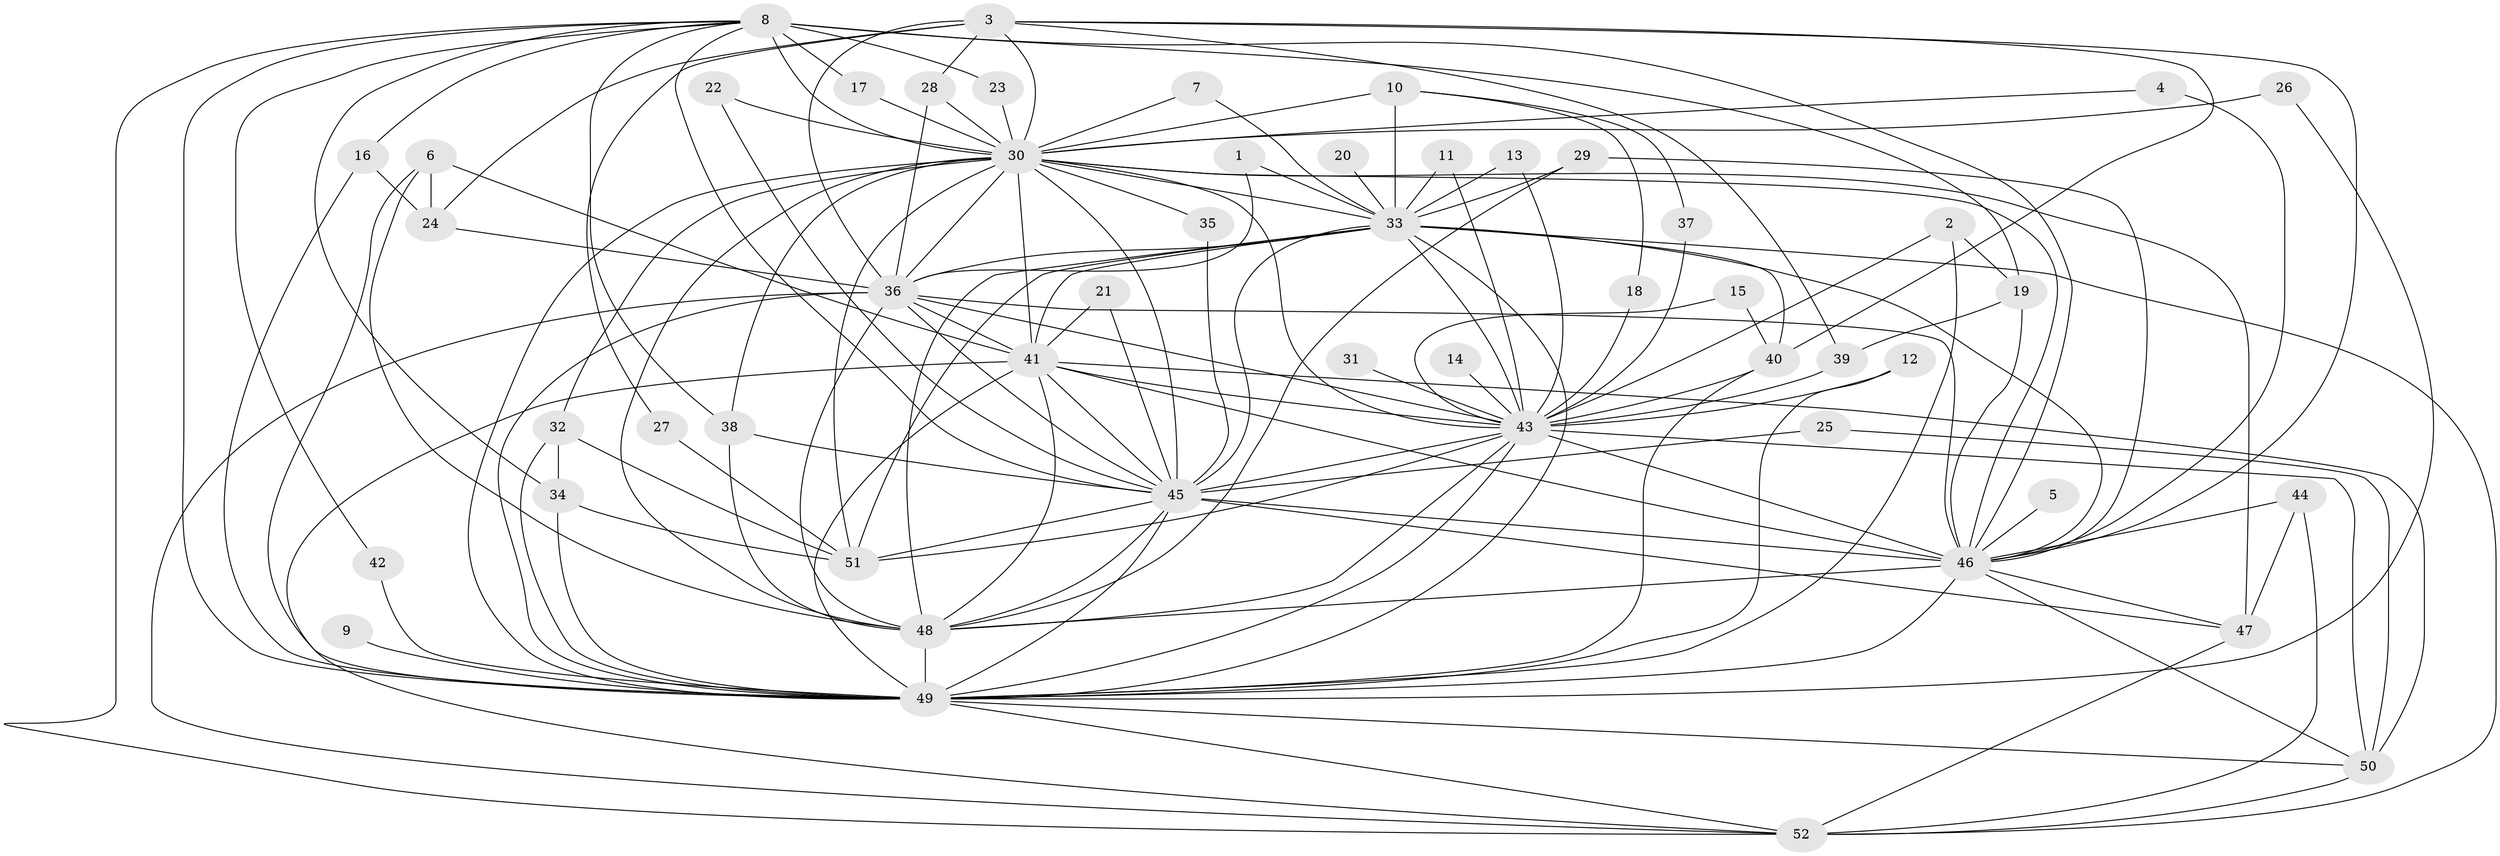// original degree distribution, {25: 0.019417475728155338, 14: 0.009708737864077669, 21: 0.019417475728155338, 15: 0.009708737864077669, 24: 0.009708737864077669, 26: 0.009708737864077669, 13: 0.009708737864077669, 17: 0.009708737864077669, 7: 0.019417475728155338, 2: 0.5242718446601942, 6: 0.02912621359223301, 4: 0.06796116504854369, 3: 0.20388349514563106, 5: 0.05825242718446602}
// Generated by graph-tools (version 1.1) at 2025/49/03/09/25 03:49:42]
// undirected, 52 vertices, 145 edges
graph export_dot {
graph [start="1"]
  node [color=gray90,style=filled];
  1;
  2;
  3;
  4;
  5;
  6;
  7;
  8;
  9;
  10;
  11;
  12;
  13;
  14;
  15;
  16;
  17;
  18;
  19;
  20;
  21;
  22;
  23;
  24;
  25;
  26;
  27;
  28;
  29;
  30;
  31;
  32;
  33;
  34;
  35;
  36;
  37;
  38;
  39;
  40;
  41;
  42;
  43;
  44;
  45;
  46;
  47;
  48;
  49;
  50;
  51;
  52;
  1 -- 33 [weight=1.0];
  1 -- 36 [weight=1.0];
  2 -- 19 [weight=1.0];
  2 -- 43 [weight=1.0];
  2 -- 49 [weight=1.0];
  3 -- 24 [weight=1.0];
  3 -- 27 [weight=1.0];
  3 -- 28 [weight=1.0];
  3 -- 30 [weight=1.0];
  3 -- 36 [weight=1.0];
  3 -- 39 [weight=1.0];
  3 -- 40 [weight=1.0];
  3 -- 46 [weight=1.0];
  4 -- 30 [weight=1.0];
  4 -- 46 [weight=1.0];
  5 -- 46 [weight=1.0];
  6 -- 24 [weight=1.0];
  6 -- 41 [weight=1.0];
  6 -- 48 [weight=1.0];
  6 -- 49 [weight=1.0];
  7 -- 30 [weight=1.0];
  7 -- 33 [weight=1.0];
  8 -- 16 [weight=1.0];
  8 -- 17 [weight=1.0];
  8 -- 19 [weight=1.0];
  8 -- 23 [weight=1.0];
  8 -- 30 [weight=3.0];
  8 -- 34 [weight=1.0];
  8 -- 38 [weight=1.0];
  8 -- 42 [weight=1.0];
  8 -- 45 [weight=1.0];
  8 -- 46 [weight=2.0];
  8 -- 49 [weight=1.0];
  8 -- 52 [weight=1.0];
  9 -- 49 [weight=1.0];
  10 -- 18 [weight=1.0];
  10 -- 30 [weight=1.0];
  10 -- 33 [weight=2.0];
  10 -- 37 [weight=1.0];
  11 -- 33 [weight=1.0];
  11 -- 43 [weight=1.0];
  12 -- 43 [weight=1.0];
  12 -- 49 [weight=1.0];
  13 -- 33 [weight=1.0];
  13 -- 43 [weight=1.0];
  14 -- 43 [weight=1.0];
  15 -- 40 [weight=1.0];
  15 -- 43 [weight=1.0];
  16 -- 24 [weight=1.0];
  16 -- 49 [weight=1.0];
  17 -- 30 [weight=1.0];
  18 -- 43 [weight=1.0];
  19 -- 39 [weight=1.0];
  19 -- 46 [weight=1.0];
  20 -- 33 [weight=1.0];
  21 -- 41 [weight=1.0];
  21 -- 45 [weight=1.0];
  22 -- 30 [weight=1.0];
  22 -- 45 [weight=1.0];
  23 -- 30 [weight=1.0];
  24 -- 36 [weight=1.0];
  25 -- 45 [weight=1.0];
  25 -- 50 [weight=1.0];
  26 -- 30 [weight=1.0];
  26 -- 49 [weight=1.0];
  27 -- 51 [weight=1.0];
  28 -- 30 [weight=2.0];
  28 -- 36 [weight=1.0];
  29 -- 33 [weight=1.0];
  29 -- 46 [weight=1.0];
  29 -- 48 [weight=1.0];
  30 -- 32 [weight=1.0];
  30 -- 33 [weight=2.0];
  30 -- 35 [weight=1.0];
  30 -- 36 [weight=2.0];
  30 -- 38 [weight=1.0];
  30 -- 41 [weight=2.0];
  30 -- 43 [weight=2.0];
  30 -- 45 [weight=2.0];
  30 -- 46 [weight=3.0];
  30 -- 47 [weight=3.0];
  30 -- 48 [weight=2.0];
  30 -- 49 [weight=3.0];
  30 -- 51 [weight=1.0];
  31 -- 43 [weight=1.0];
  32 -- 34 [weight=1.0];
  32 -- 49 [weight=1.0];
  32 -- 51 [weight=1.0];
  33 -- 36 [weight=1.0];
  33 -- 40 [weight=1.0];
  33 -- 41 [weight=1.0];
  33 -- 43 [weight=1.0];
  33 -- 45 [weight=1.0];
  33 -- 46 [weight=3.0];
  33 -- 48 [weight=2.0];
  33 -- 49 [weight=1.0];
  33 -- 51 [weight=1.0];
  33 -- 52 [weight=1.0];
  34 -- 49 [weight=1.0];
  34 -- 51 [weight=1.0];
  35 -- 45 [weight=1.0];
  36 -- 41 [weight=1.0];
  36 -- 43 [weight=1.0];
  36 -- 45 [weight=1.0];
  36 -- 46 [weight=2.0];
  36 -- 48 [weight=1.0];
  36 -- 49 [weight=1.0];
  36 -- 52 [weight=1.0];
  37 -- 43 [weight=1.0];
  38 -- 45 [weight=1.0];
  38 -- 48 [weight=1.0];
  39 -- 43 [weight=1.0];
  40 -- 43 [weight=2.0];
  40 -- 49 [weight=2.0];
  41 -- 43 [weight=1.0];
  41 -- 45 [weight=1.0];
  41 -- 46 [weight=1.0];
  41 -- 48 [weight=1.0];
  41 -- 49 [weight=1.0];
  41 -- 50 [weight=2.0];
  41 -- 52 [weight=1.0];
  42 -- 49 [weight=1.0];
  43 -- 45 [weight=1.0];
  43 -- 46 [weight=2.0];
  43 -- 48 [weight=1.0];
  43 -- 49 [weight=1.0];
  43 -- 50 [weight=1.0];
  43 -- 51 [weight=1.0];
  44 -- 46 [weight=1.0];
  44 -- 47 [weight=1.0];
  44 -- 52 [weight=1.0];
  45 -- 46 [weight=1.0];
  45 -- 47 [weight=1.0];
  45 -- 48 [weight=1.0];
  45 -- 49 [weight=1.0];
  45 -- 51 [weight=1.0];
  46 -- 47 [weight=1.0];
  46 -- 48 [weight=1.0];
  46 -- 49 [weight=2.0];
  46 -- 50 [weight=1.0];
  47 -- 52 [weight=1.0];
  48 -- 49 [weight=2.0];
  49 -- 50 [weight=1.0];
  49 -- 52 [weight=1.0];
  50 -- 52 [weight=1.0];
}

